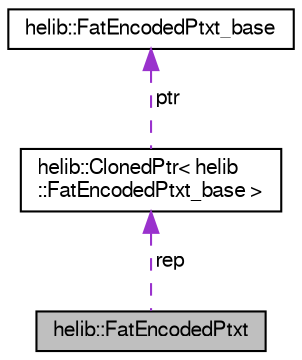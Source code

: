 digraph "helib::FatEncodedPtxt"
{
  edge [fontname="FreeSans",fontsize="10",labelfontname="FreeSans",labelfontsize="10"];
  node [fontname="FreeSans",fontsize="10",shape=record];
  Node1 [label="helib::FatEncodedPtxt",height=0.2,width=0.4,color="black", fillcolor="grey75", style="filled", fontcolor="black"];
  Node2 -> Node1 [dir="back",color="darkorchid3",fontsize="10",style="dashed",label=" rep" ];
  Node2 [label="helib::ClonedPtr\< helib\l::FatEncodedPtxt_base \>",height=0.2,width=0.4,color="black", fillcolor="white", style="filled",URL="$classhelib_1_1_cloned_ptr.html"];
  Node3 -> Node2 [dir="back",color="darkorchid3",fontsize="10",style="dashed",label=" ptr" ];
  Node3 [label="helib::FatEncodedPtxt_base",height=0.2,width=0.4,color="black", fillcolor="white", style="filled",URL="$classhelib_1_1_fat_encoded_ptxt__base.html"];
}
